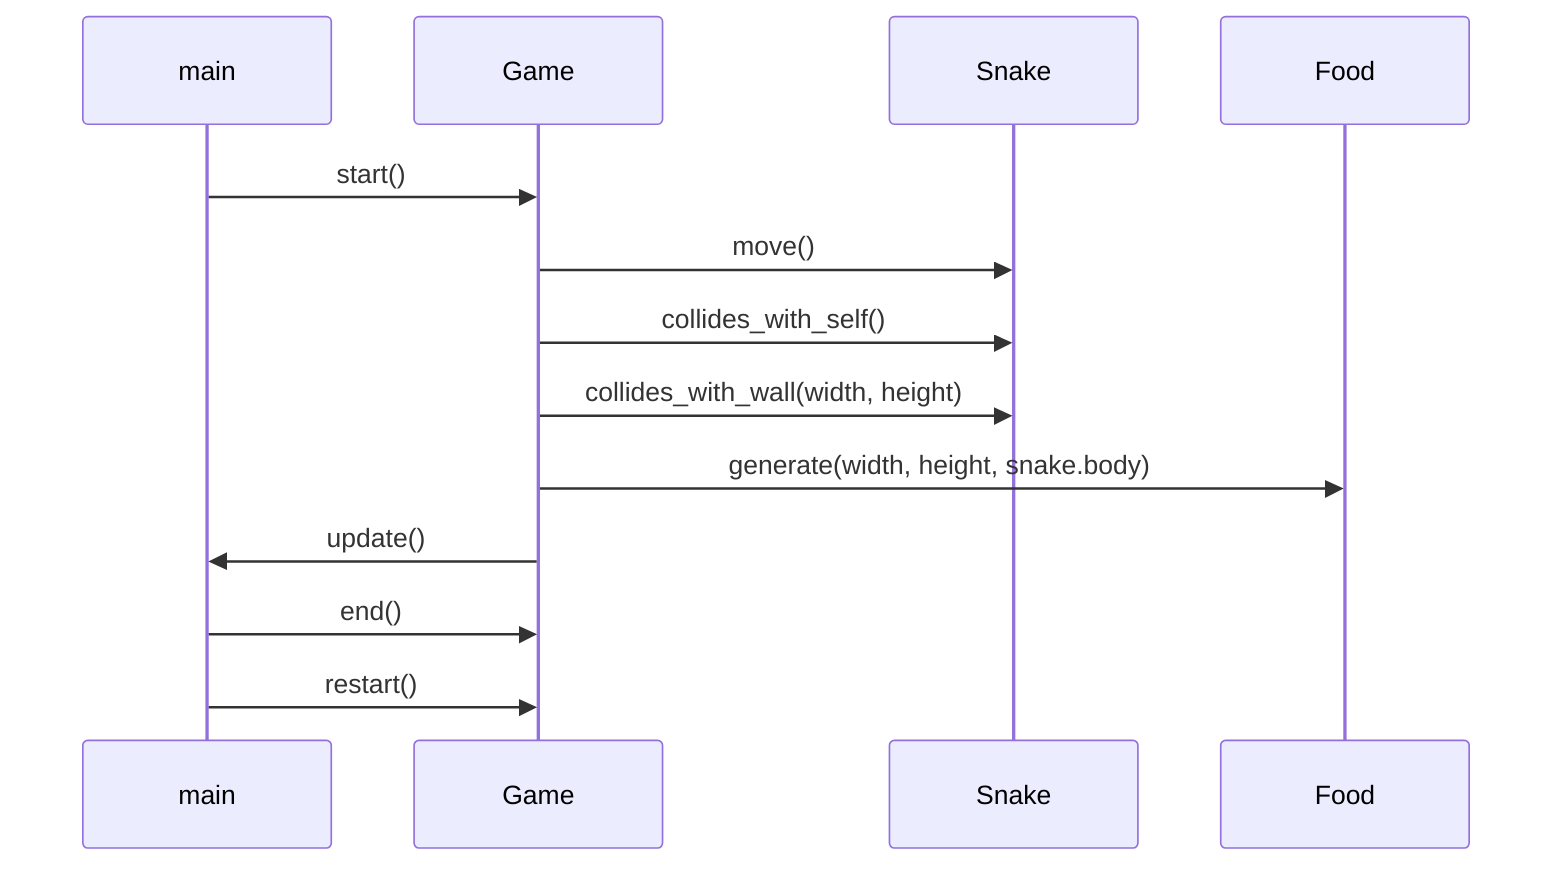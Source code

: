 sequenceDiagram
    participant M as main
    participant G as Game
    participant S as Snake
    participant F as Food

    M->>G: start()
    G->>S: move()
    G->>S: collides_with_self()
    G->>S: collides_with_wall(width, height)
    G->>F: generate(width, height, snake.body)
    G->>M: update()
    M->>G: end()
    M->>G: restart()